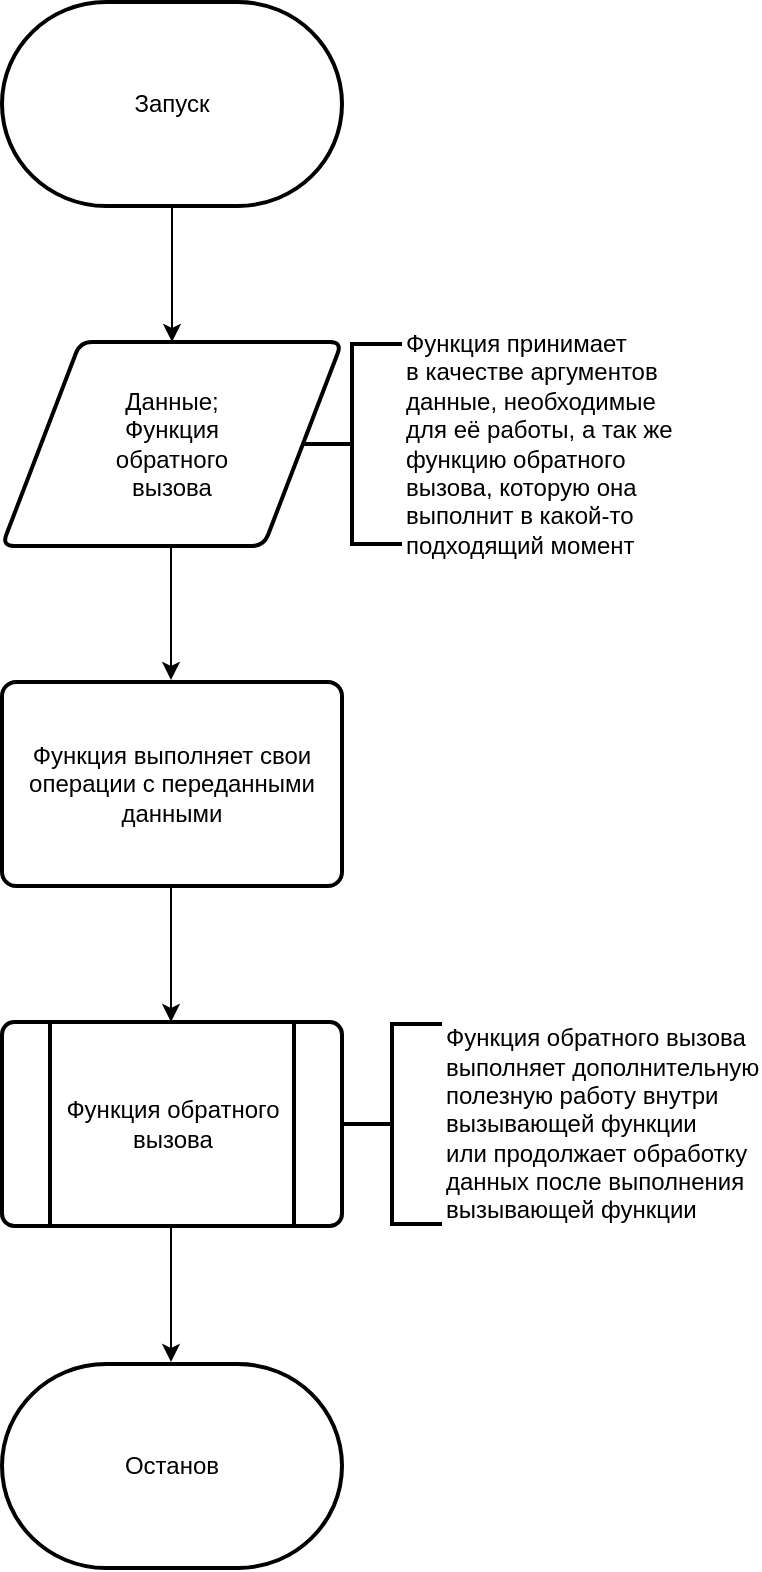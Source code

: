 <mxfile>
    <diagram id="WH9oHksoD1uJccYumJbU" name="Страница 1">
        <mxGraphModel dx="834" dy="403" grid="1" gridSize="10" guides="1" tooltips="1" connect="1" arrows="1" fold="1" page="1" pageScale="1" pageWidth="850" pageHeight="1100" math="0" shadow="0">
            <root>
                <mxCell id="0"/>
                <mxCell id="1" parent="0"/>
                <mxCell id="3" value="Запуск" style="strokeWidth=2;html=1;shape=mxgraph.flowchart.terminator;whiteSpace=wrap;" vertex="1" parent="1">
                    <mxGeometry x="410" y="20" width="170" height="102" as="geometry"/>
                </mxCell>
                <mxCell id="5" value="Данные;&lt;br&gt;Функция&lt;br&gt;обратного&lt;br&gt;вызова" style="shape=parallelogram;html=1;strokeWidth=2;perimeter=parallelogramPerimeter;whiteSpace=wrap;rounded=1;arcSize=12;size=0.23;" vertex="1" parent="1">
                    <mxGeometry x="410" y="190" width="170" height="102" as="geometry"/>
                </mxCell>
                <mxCell id="6" value="" style="endArrow=classic;html=1;exitX=0.5;exitY=1;exitDx=0;exitDy=0;exitPerimeter=0;entryX=0.5;entryY=0;entryDx=0;entryDy=0;" edge="1" parent="1" source="3" target="5">
                    <mxGeometry width="50" height="50" relative="1" as="geometry">
                        <mxPoint x="400" y="220" as="sourcePoint"/>
                        <mxPoint x="450" y="170" as="targetPoint"/>
                    </mxGeometry>
                </mxCell>
                <mxCell id="7" value="Останов" style="strokeWidth=2;html=1;shape=mxgraph.flowchart.terminator;whiteSpace=wrap;" vertex="1" parent="1">
                    <mxGeometry x="410" y="701" width="170" height="102" as="geometry"/>
                </mxCell>
                <mxCell id="8" value="Функция принимает&lt;br&gt;в качестве аргументов&lt;br&gt;данные, необходимые&lt;br&gt;для её работы, а так же&lt;br&gt;функцию обратного&lt;br&gt;вызова, которую она&lt;br&gt;выполнит в какой-то&amp;nbsp;&lt;br&gt;подходящий момент" style="strokeWidth=2;html=1;shape=mxgraph.flowchart.annotation_2;align=left;labelPosition=right;pointerEvents=1;" vertex="1" parent="1">
                    <mxGeometry x="560" y="191" width="50" height="100" as="geometry"/>
                </mxCell>
                <mxCell id="9" value="" style="endArrow=classic;html=1;exitX=0.5;exitY=1;exitDx=0;exitDy=0;exitPerimeter=0;entryX=0.5;entryY=0;entryDx=0;entryDy=0;" edge="1" parent="1">
                    <mxGeometry width="50" height="50" relative="1" as="geometry">
                        <mxPoint x="494.5" y="291" as="sourcePoint"/>
                        <mxPoint x="494.5" y="359" as="targetPoint"/>
                    </mxGeometry>
                </mxCell>
                <mxCell id="10" value="Функция выполняет свои&lt;br&gt;операции с переданными&lt;br&gt;данными" style="rounded=1;whiteSpace=wrap;html=1;absoluteArcSize=1;arcSize=14;strokeWidth=2;" vertex="1" parent="1">
                    <mxGeometry x="410" y="360" width="170" height="102" as="geometry"/>
                </mxCell>
                <mxCell id="11" value="" style="endArrow=classic;html=1;exitX=0.5;exitY=1;exitDx=0;exitDy=0;exitPerimeter=0;entryX=0.5;entryY=0;entryDx=0;entryDy=0;" edge="1" parent="1">
                    <mxGeometry width="50" height="50" relative="1" as="geometry">
                        <mxPoint x="494.5" y="462" as="sourcePoint"/>
                        <mxPoint x="494.5" y="530" as="targetPoint"/>
                    </mxGeometry>
                </mxCell>
                <mxCell id="12" value="Функция обратного&lt;br&gt;вызова" style="verticalLabelPosition=middle;verticalAlign=middle;html=1;shape=process;whiteSpace=wrap;rounded=1;size=0.14;arcSize=6;aspect=fixed;labelPosition=center;align=center;strokeWidth=2;" vertex="1" parent="1">
                    <mxGeometry x="410" y="530" width="170" height="102" as="geometry"/>
                </mxCell>
                <mxCell id="15" value="" style="endArrow=classic;html=1;exitX=0.5;exitY=1;exitDx=0;exitDy=0;exitPerimeter=0;entryX=0.5;entryY=0;entryDx=0;entryDy=0;" edge="1" parent="1">
                    <mxGeometry width="50" height="50" relative="1" as="geometry">
                        <mxPoint x="494.5" y="632" as="sourcePoint"/>
                        <mxPoint x="494.5" y="700" as="targetPoint"/>
                    </mxGeometry>
                </mxCell>
                <mxCell id="16" value="Функция обратного вызова&lt;br&gt;&lt;div&gt;выполняет дополнительную&lt;/div&gt;&lt;div&gt;полезную работу внутри&lt;/div&gt;&lt;div&gt;вызывающей функции&lt;/div&gt;&lt;div&gt;или продолжает обработку&lt;/div&gt;&lt;div&gt;данных после выполнения&lt;/div&gt;&lt;div&gt;вызывающей функции&lt;/div&gt;" style="strokeWidth=2;html=1;shape=mxgraph.flowchart.annotation_2;align=left;labelPosition=right;pointerEvents=1;" vertex="1" parent="1">
                    <mxGeometry x="580" y="531" width="50" height="100" as="geometry"/>
                </mxCell>
            </root>
        </mxGraphModel>
    </diagram>
</mxfile>